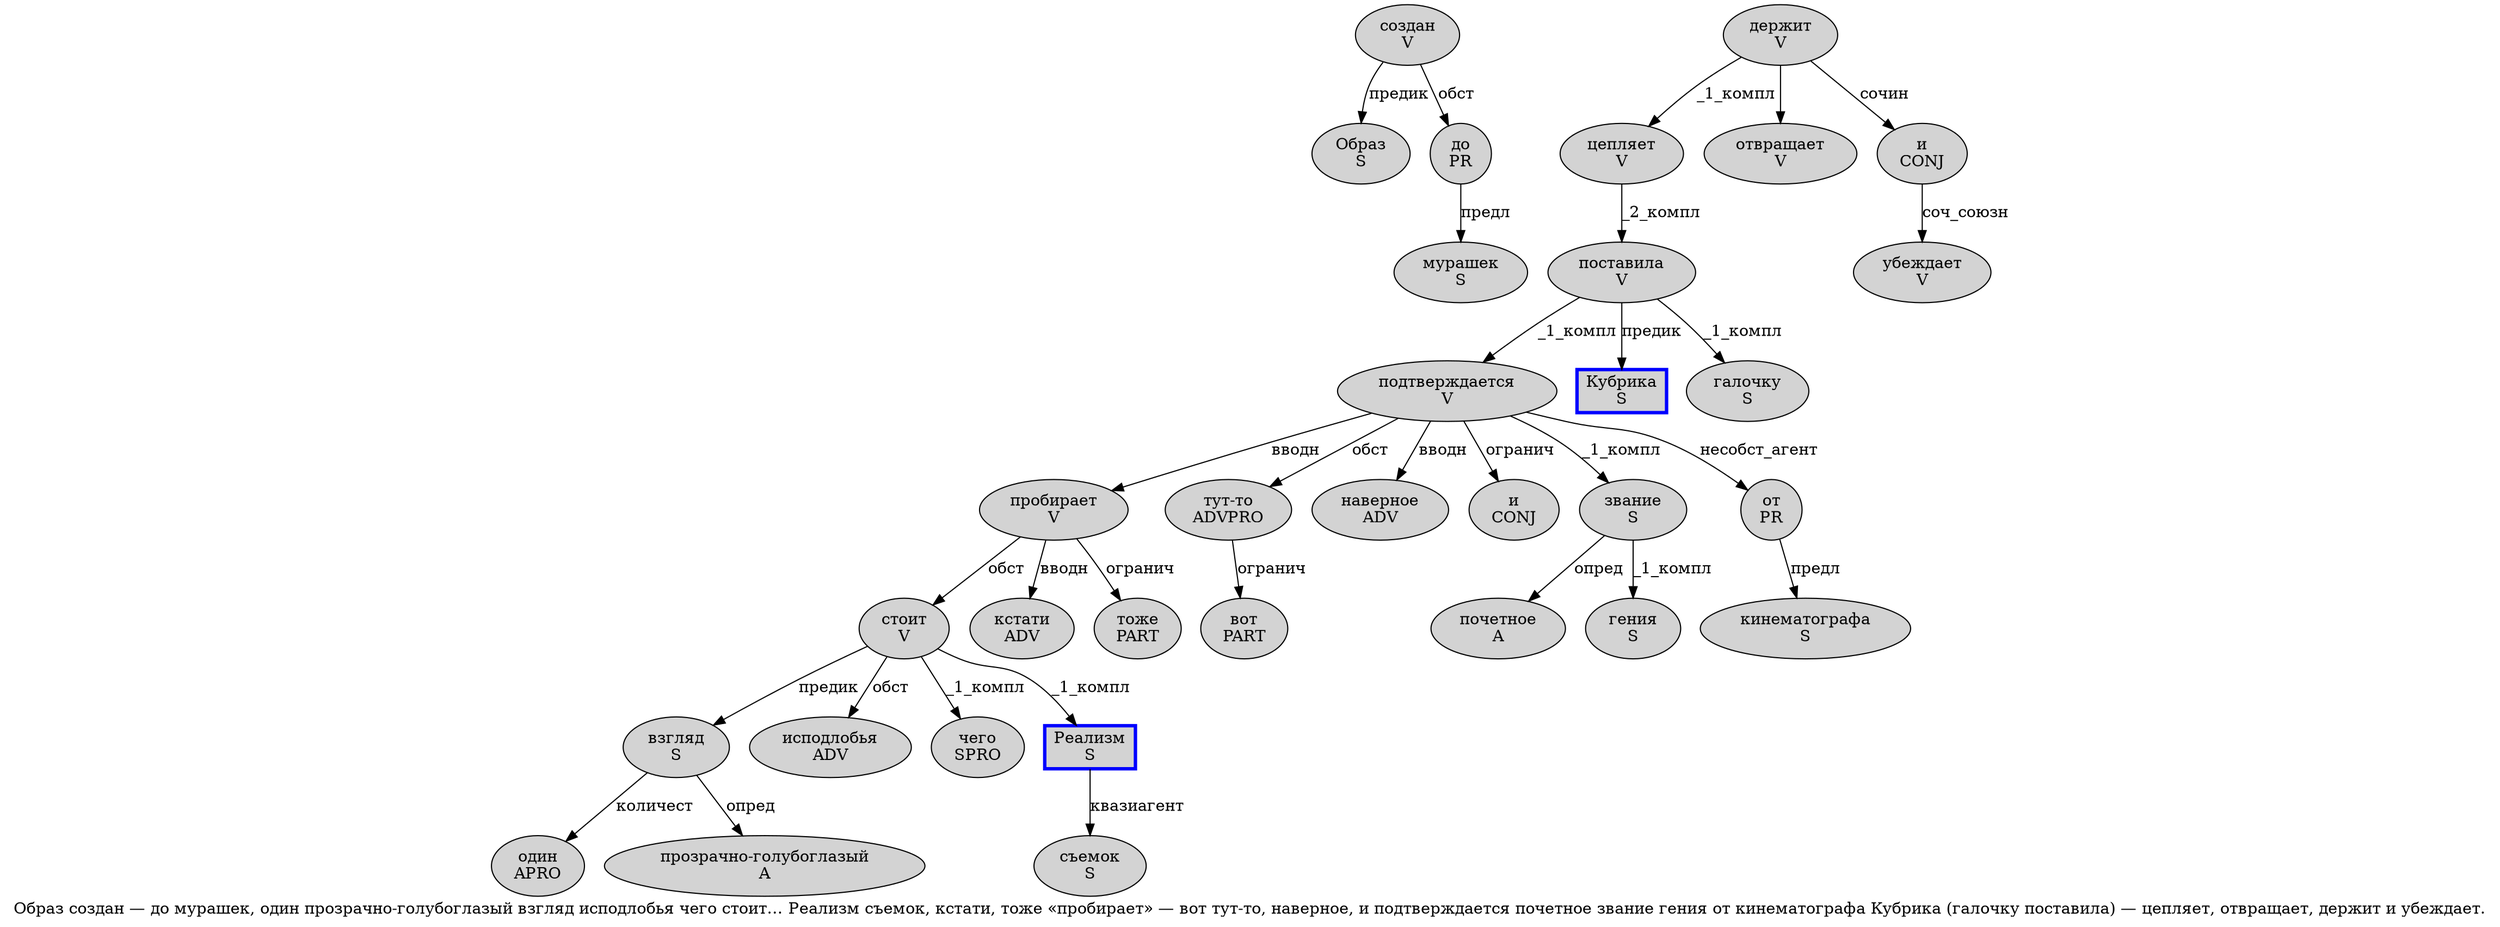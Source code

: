 digraph SENTENCE_3902 {
	graph [label="Образ создан — до мурашек, один прозрачно-голубоглазый взгляд исподлобья чего стоит… Реализм съемок, кстати, тоже «пробирает» — вот тут-то, наверное, и подтверждается почетное звание гения от кинематографа Кубрика (галочку поставила) — цепляет, отвращает, держит и убеждает."]
	node [style=filled]
		0 [label="Образ
S" color="" fillcolor=lightgray penwidth=1 shape=ellipse]
		1 [label="создан
V" color="" fillcolor=lightgray penwidth=1 shape=ellipse]
		3 [label="до
PR" color="" fillcolor=lightgray penwidth=1 shape=ellipse]
		4 [label="мурашек
S" color="" fillcolor=lightgray penwidth=1 shape=ellipse]
		6 [label="один
APRO" color="" fillcolor=lightgray penwidth=1 shape=ellipse]
		7 [label="прозрачно-голубоглазый
A" color="" fillcolor=lightgray penwidth=1 shape=ellipse]
		8 [label="взгляд
S" color="" fillcolor=lightgray penwidth=1 shape=ellipse]
		9 [label="исподлобья
ADV" color="" fillcolor=lightgray penwidth=1 shape=ellipse]
		10 [label="чего
SPRO" color="" fillcolor=lightgray penwidth=1 shape=ellipse]
		11 [label="стоит
V" color="" fillcolor=lightgray penwidth=1 shape=ellipse]
		13 [label="Реализм
S" color=blue fillcolor=lightgray penwidth=3 shape=box]
		14 [label="съемок
S" color="" fillcolor=lightgray penwidth=1 shape=ellipse]
		16 [label="кстати
ADV" color="" fillcolor=lightgray penwidth=1 shape=ellipse]
		18 [label="тоже
PART" color="" fillcolor=lightgray penwidth=1 shape=ellipse]
		20 [label="пробирает
V" color="" fillcolor=lightgray penwidth=1 shape=ellipse]
		23 [label="вот
PART" color="" fillcolor=lightgray penwidth=1 shape=ellipse]
		24 [label="тут-то
ADVPRO" color="" fillcolor=lightgray penwidth=1 shape=ellipse]
		26 [label="наверное
ADV" color="" fillcolor=lightgray penwidth=1 shape=ellipse]
		28 [label="и
CONJ" color="" fillcolor=lightgray penwidth=1 shape=ellipse]
		29 [label="подтверждается
V" color="" fillcolor=lightgray penwidth=1 shape=ellipse]
		30 [label="почетное
A" color="" fillcolor=lightgray penwidth=1 shape=ellipse]
		31 [label="звание
S" color="" fillcolor=lightgray penwidth=1 shape=ellipse]
		32 [label="гения
S" color="" fillcolor=lightgray penwidth=1 shape=ellipse]
		33 [label="от
PR" color="" fillcolor=lightgray penwidth=1 shape=ellipse]
		34 [label="кинематографа
S" color="" fillcolor=lightgray penwidth=1 shape=ellipse]
		35 [label="Кубрика
S" color=blue fillcolor=lightgray penwidth=3 shape=box]
		37 [label="галочку
S" color="" fillcolor=lightgray penwidth=1 shape=ellipse]
		38 [label="поставила
V" color="" fillcolor=lightgray penwidth=1 shape=ellipse]
		41 [label="цепляет
V" color="" fillcolor=lightgray penwidth=1 shape=ellipse]
		43 [label="отвращает
V" color="" fillcolor=lightgray penwidth=1 shape=ellipse]
		45 [label="держит
V" color="" fillcolor=lightgray penwidth=1 shape=ellipse]
		46 [label="и
CONJ" color="" fillcolor=lightgray penwidth=1 shape=ellipse]
		47 [label="убеждает
V" color="" fillcolor=lightgray penwidth=1 shape=ellipse]
			20 -> 11 [label="обст"]
			20 -> 16 [label="вводн"]
			20 -> 18 [label="огранич"]
			45 -> 41 [label="_1_компл"]
			45 -> 43
			45 -> 46 [label="сочин"]
			33 -> 34 [label="предл"]
			1 -> 0 [label="предик"]
			1 -> 3 [label="обст"]
			29 -> 20 [label="вводн"]
			29 -> 24 [label="обст"]
			29 -> 26 [label="вводн"]
			29 -> 28 [label="огранич"]
			29 -> 31 [label="_1_компл"]
			29 -> 33 [label="несобст_агент"]
			41 -> 38 [label="_2_компл"]
			46 -> 47 [label="соч_союзн"]
			11 -> 8 [label="предик"]
			11 -> 9 [label="обст"]
			11 -> 10 [label="_1_компл"]
			11 -> 13 [label="_1_компл"]
			38 -> 29 [label="_1_компл"]
			38 -> 35 [label="предик"]
			38 -> 37 [label="_1_компл"]
			24 -> 23 [label="огранич"]
			8 -> 6 [label="количест"]
			8 -> 7 [label="опред"]
			31 -> 30 [label="опред"]
			31 -> 32 [label="_1_компл"]
			3 -> 4 [label="предл"]
			13 -> 14 [label="квазиагент"]
}